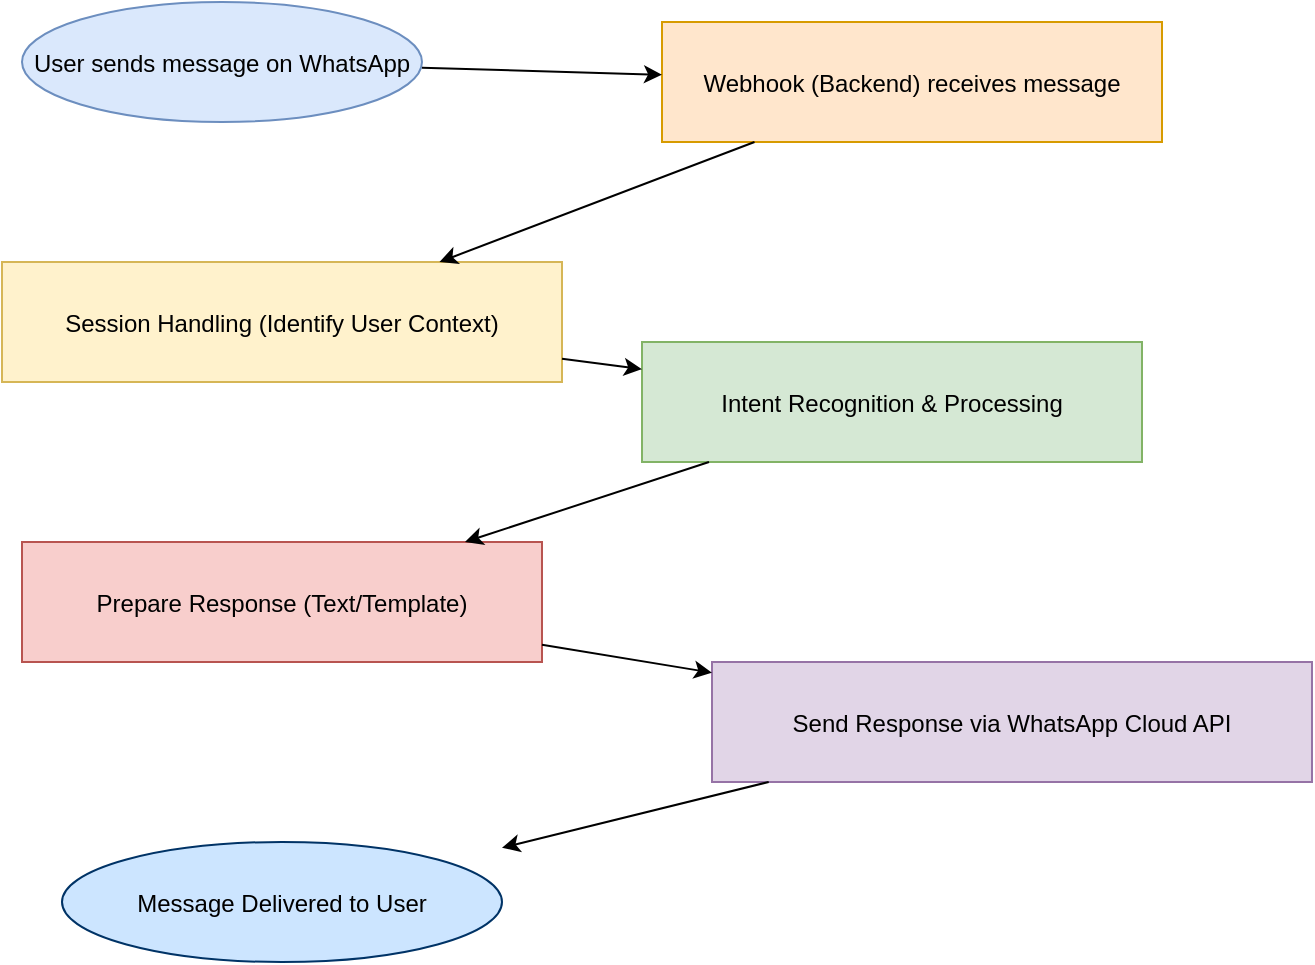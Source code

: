 <mxfile version="28.1.2">
  <diagram name="WhatsApp Bot Flow" id="_vxwBUpCyC1v7SUPO7TA">
    <mxGraphModel dx="1025" dy="468" grid="1" gridSize="10" guides="1" tooltips="1" connect="1" arrows="1" fold="1" page="1" pageScale="1" pageWidth="850" pageHeight="1100" math="0" shadow="0">
      <root>
        <mxCell id="0" />
        <mxCell id="1" parent="0" />
        <mxCell id="yZJP4aqbkcDXBqnkwpPu-1" value="User sends message on WhatsApp" style="shape=ellipse;fillColor=#dae8fc;strokeColor=#6c8ebf;" parent="1" vertex="1">
          <mxGeometry x="80" y="80" width="200" height="60" as="geometry" />
        </mxCell>
        <mxCell id="yZJP4aqbkcDXBqnkwpPu-2" value="Webhook (Backend) receives message" style="shape=rectangle;fillColor=#ffe6cc;strokeColor=#d79b00;" parent="1" vertex="1">
          <mxGeometry x="400" y="90" width="250" height="60" as="geometry" />
        </mxCell>
        <mxCell id="yZJP4aqbkcDXBqnkwpPu-3" value="Session Handling (Identify User Context)" style="shape=rectangle;fillColor=#fff2cc;strokeColor=#d6b656;" parent="1" vertex="1">
          <mxGeometry x="70" y="210" width="280" height="60" as="geometry" />
        </mxCell>
        <mxCell id="yZJP4aqbkcDXBqnkwpPu-4" value="Intent Recognition &amp; Processing" style="shape=rectangle;fillColor=#d5e8d4;strokeColor=#82b366;" parent="1" vertex="1">
          <mxGeometry x="390" y="250" width="250" height="60" as="geometry" />
        </mxCell>
        <mxCell id="yZJP4aqbkcDXBqnkwpPu-5" value="Prepare Response (Text/Template)" style="shape=rectangle;fillColor=#f8cecc;strokeColor=#b85450;" parent="1" vertex="1">
          <mxGeometry x="80" y="350" width="260" height="60" as="geometry" />
        </mxCell>
        <mxCell id="yZJP4aqbkcDXBqnkwpPu-6" value="Send Response via WhatsApp Cloud API" style="shape=rectangle;fillColor=#e1d5e7;strokeColor=#9673a6;" parent="1" vertex="1">
          <mxGeometry x="425" y="410" width="300" height="60" as="geometry" />
        </mxCell>
        <mxCell id="yZJP4aqbkcDXBqnkwpPu-7" value="Message Delivered to User" style="shape=ellipse;fillColor=#cce5ff;strokeColor=#003366;" parent="1" vertex="1">
          <mxGeometry x="100" y="500" width="220" height="60" as="geometry" />
        </mxCell>
        <mxCell id="yZJP4aqbkcDXBqnkwpPu-8" parent="1" source="yZJP4aqbkcDXBqnkwpPu-1" target="yZJP4aqbkcDXBqnkwpPu-2" edge="1">
          <mxGeometry relative="1" as="geometry" />
        </mxCell>
        <mxCell id="yZJP4aqbkcDXBqnkwpPu-9" parent="1" source="yZJP4aqbkcDXBqnkwpPu-2" target="yZJP4aqbkcDXBqnkwpPu-3" edge="1">
          <mxGeometry relative="1" as="geometry" />
        </mxCell>
        <mxCell id="yZJP4aqbkcDXBqnkwpPu-10" parent="1" source="yZJP4aqbkcDXBqnkwpPu-3" target="yZJP4aqbkcDXBqnkwpPu-4" edge="1">
          <mxGeometry relative="1" as="geometry" />
        </mxCell>
        <mxCell id="yZJP4aqbkcDXBqnkwpPu-11" parent="1" source="yZJP4aqbkcDXBqnkwpPu-4" target="yZJP4aqbkcDXBqnkwpPu-5" edge="1">
          <mxGeometry relative="1" as="geometry" />
        </mxCell>
        <mxCell id="yZJP4aqbkcDXBqnkwpPu-12" parent="1" source="yZJP4aqbkcDXBqnkwpPu-5" target="yZJP4aqbkcDXBqnkwpPu-6" edge="1">
          <mxGeometry relative="1" as="geometry" />
        </mxCell>
        <mxCell id="yZJP4aqbkcDXBqnkwpPu-13" parent="1" source="yZJP4aqbkcDXBqnkwpPu-6" target="yZJP4aqbkcDXBqnkwpPu-7" edge="1">
          <mxGeometry relative="1" as="geometry" />
        </mxCell>
      </root>
    </mxGraphModel>
  </diagram>
</mxfile>
